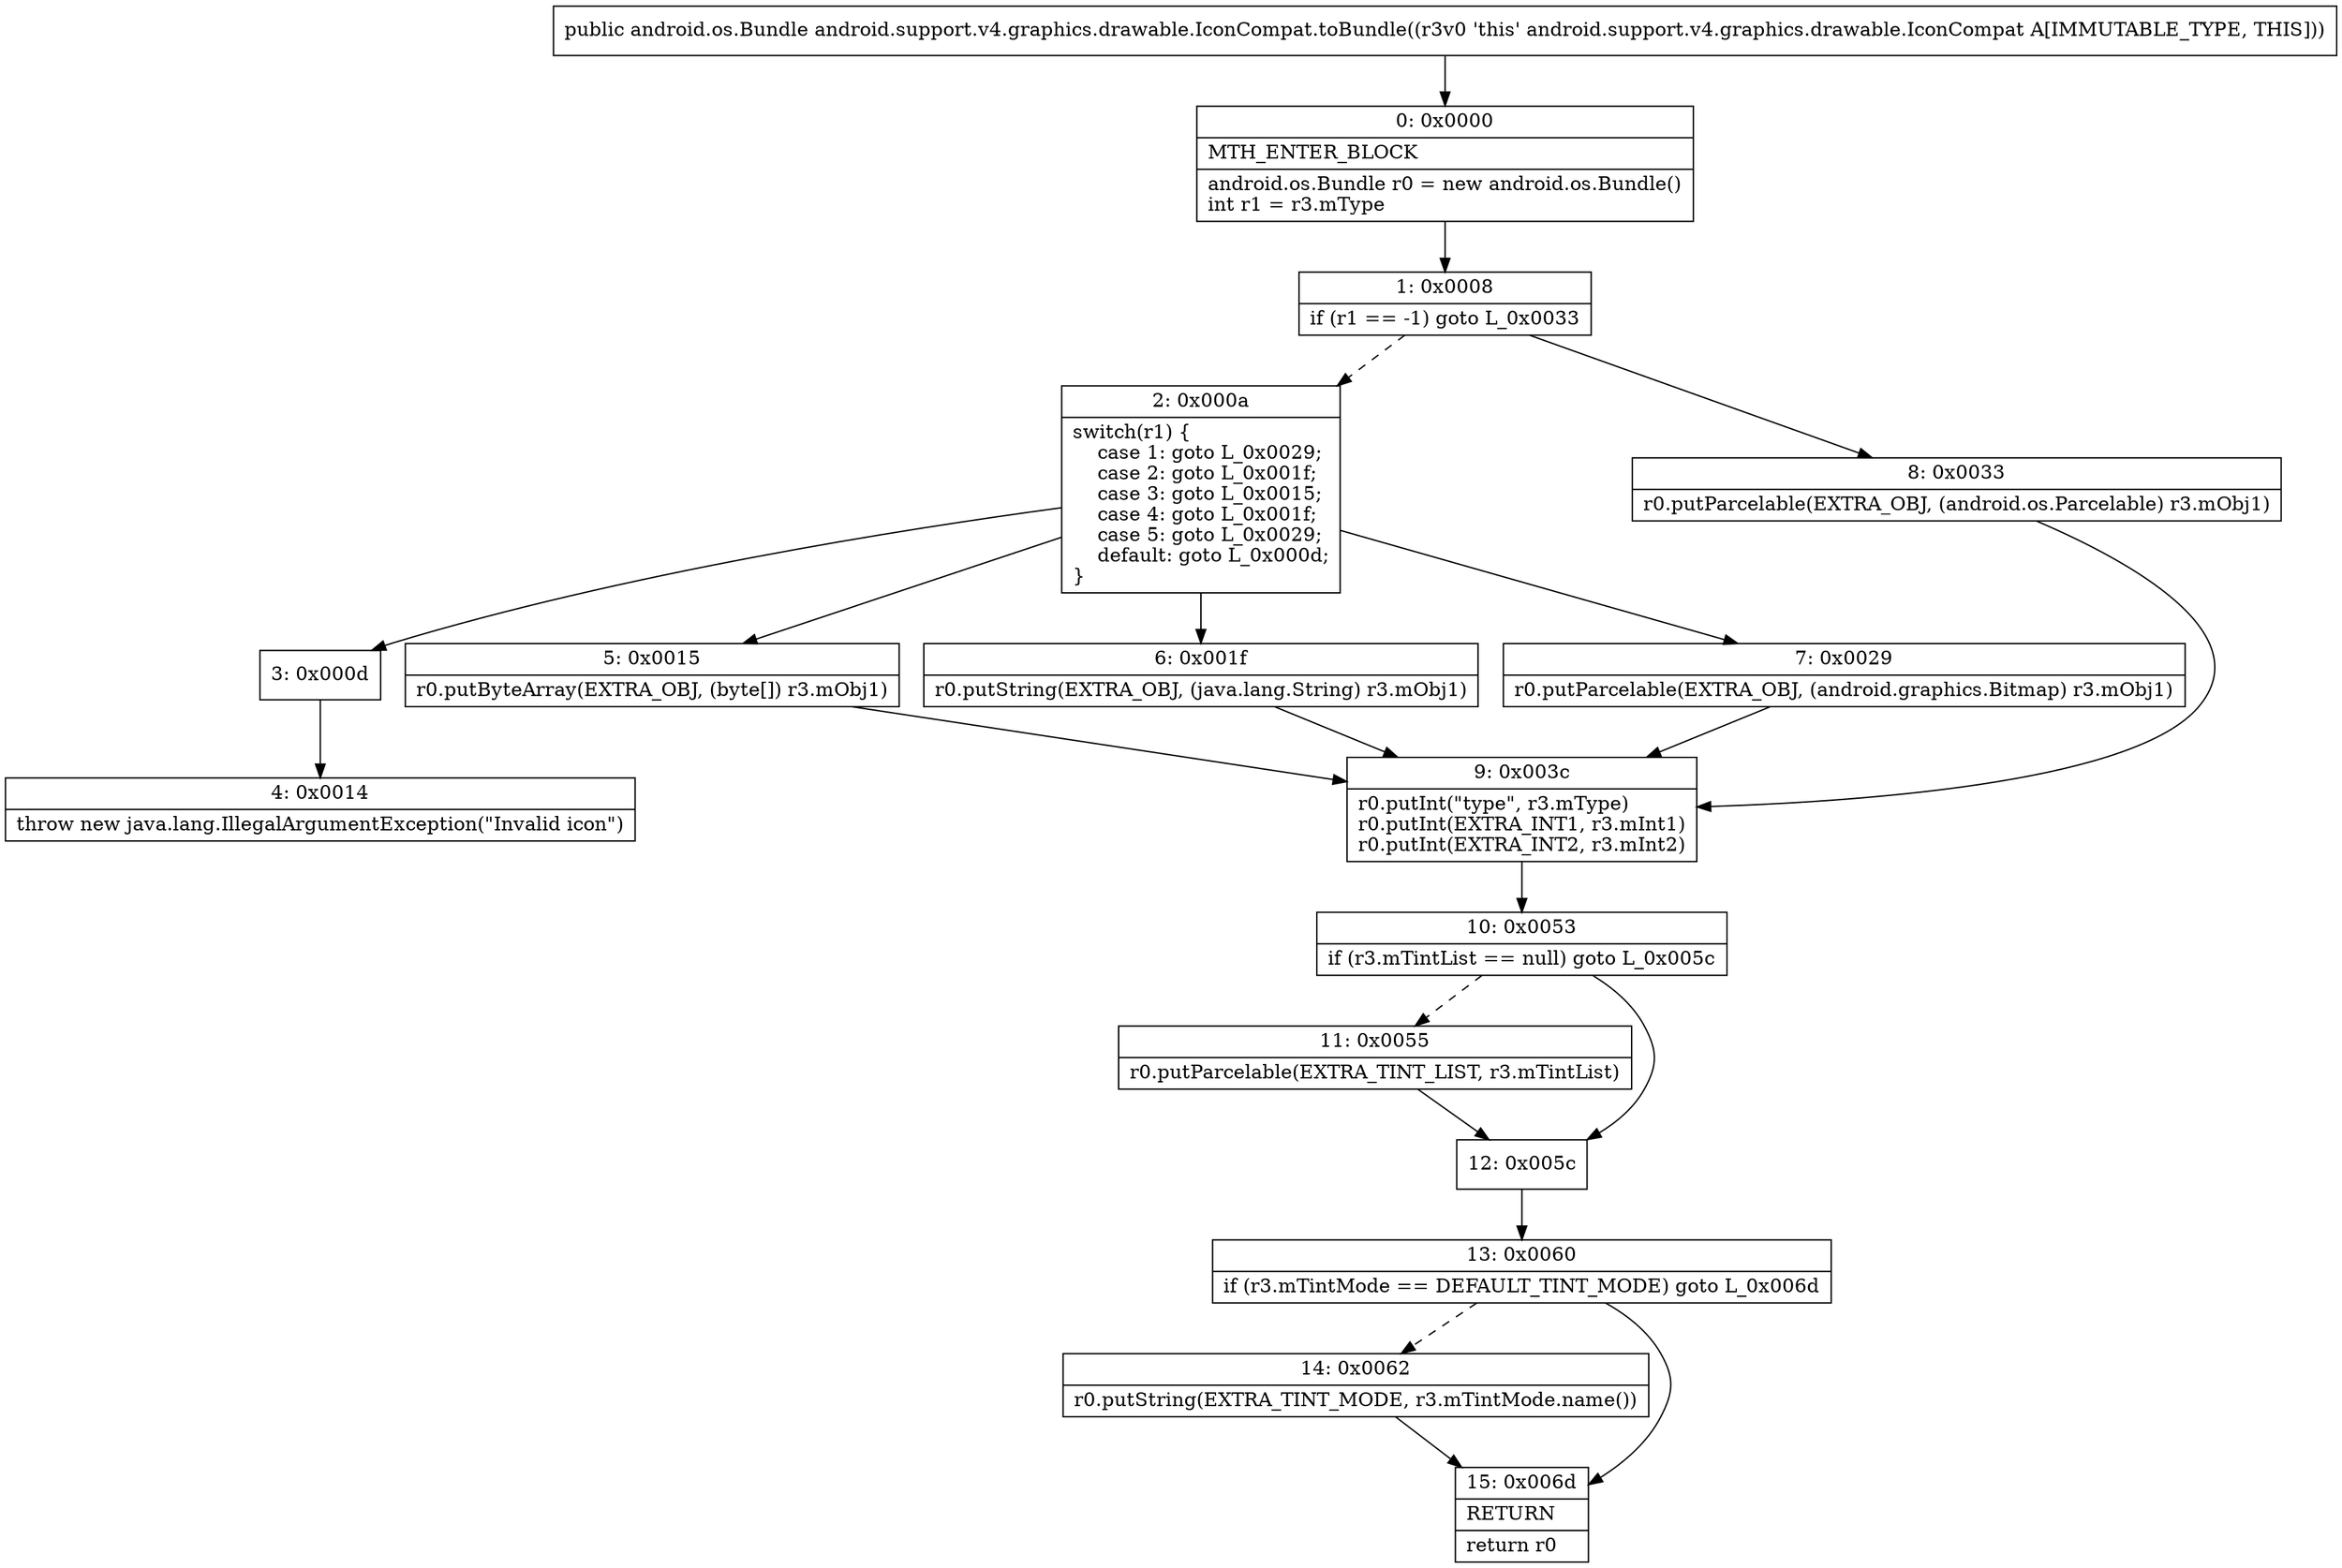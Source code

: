 digraph "CFG forandroid.support.v4.graphics.drawable.IconCompat.toBundle()Landroid\/os\/Bundle;" {
Node_0 [shape=record,label="{0\:\ 0x0000|MTH_ENTER_BLOCK\l|android.os.Bundle r0 = new android.os.Bundle()\lint r1 = r3.mType\l}"];
Node_1 [shape=record,label="{1\:\ 0x0008|if (r1 == \-1) goto L_0x0033\l}"];
Node_2 [shape=record,label="{2\:\ 0x000a|switch(r1) \{\l    case 1: goto L_0x0029;\l    case 2: goto L_0x001f;\l    case 3: goto L_0x0015;\l    case 4: goto L_0x001f;\l    case 5: goto L_0x0029;\l    default: goto L_0x000d;\l\}\l}"];
Node_3 [shape=record,label="{3\:\ 0x000d}"];
Node_4 [shape=record,label="{4\:\ 0x0014|throw new java.lang.IllegalArgumentException(\"Invalid icon\")\l}"];
Node_5 [shape=record,label="{5\:\ 0x0015|r0.putByteArray(EXTRA_OBJ, (byte[]) r3.mObj1)\l}"];
Node_6 [shape=record,label="{6\:\ 0x001f|r0.putString(EXTRA_OBJ, (java.lang.String) r3.mObj1)\l}"];
Node_7 [shape=record,label="{7\:\ 0x0029|r0.putParcelable(EXTRA_OBJ, (android.graphics.Bitmap) r3.mObj1)\l}"];
Node_8 [shape=record,label="{8\:\ 0x0033|r0.putParcelable(EXTRA_OBJ, (android.os.Parcelable) r3.mObj1)\l}"];
Node_9 [shape=record,label="{9\:\ 0x003c|r0.putInt(\"type\", r3.mType)\lr0.putInt(EXTRA_INT1, r3.mInt1)\lr0.putInt(EXTRA_INT2, r3.mInt2)\l}"];
Node_10 [shape=record,label="{10\:\ 0x0053|if (r3.mTintList == null) goto L_0x005c\l}"];
Node_11 [shape=record,label="{11\:\ 0x0055|r0.putParcelable(EXTRA_TINT_LIST, r3.mTintList)\l}"];
Node_12 [shape=record,label="{12\:\ 0x005c}"];
Node_13 [shape=record,label="{13\:\ 0x0060|if (r3.mTintMode == DEFAULT_TINT_MODE) goto L_0x006d\l}"];
Node_14 [shape=record,label="{14\:\ 0x0062|r0.putString(EXTRA_TINT_MODE, r3.mTintMode.name())\l}"];
Node_15 [shape=record,label="{15\:\ 0x006d|RETURN\l|return r0\l}"];
MethodNode[shape=record,label="{public android.os.Bundle android.support.v4.graphics.drawable.IconCompat.toBundle((r3v0 'this' android.support.v4.graphics.drawable.IconCompat A[IMMUTABLE_TYPE, THIS])) }"];
MethodNode -> Node_0;
Node_0 -> Node_1;
Node_1 -> Node_2[style=dashed];
Node_1 -> Node_8;
Node_2 -> Node_3;
Node_2 -> Node_5;
Node_2 -> Node_6;
Node_2 -> Node_7;
Node_3 -> Node_4;
Node_5 -> Node_9;
Node_6 -> Node_9;
Node_7 -> Node_9;
Node_8 -> Node_9;
Node_9 -> Node_10;
Node_10 -> Node_11[style=dashed];
Node_10 -> Node_12;
Node_11 -> Node_12;
Node_12 -> Node_13;
Node_13 -> Node_14[style=dashed];
Node_13 -> Node_15;
Node_14 -> Node_15;
}

